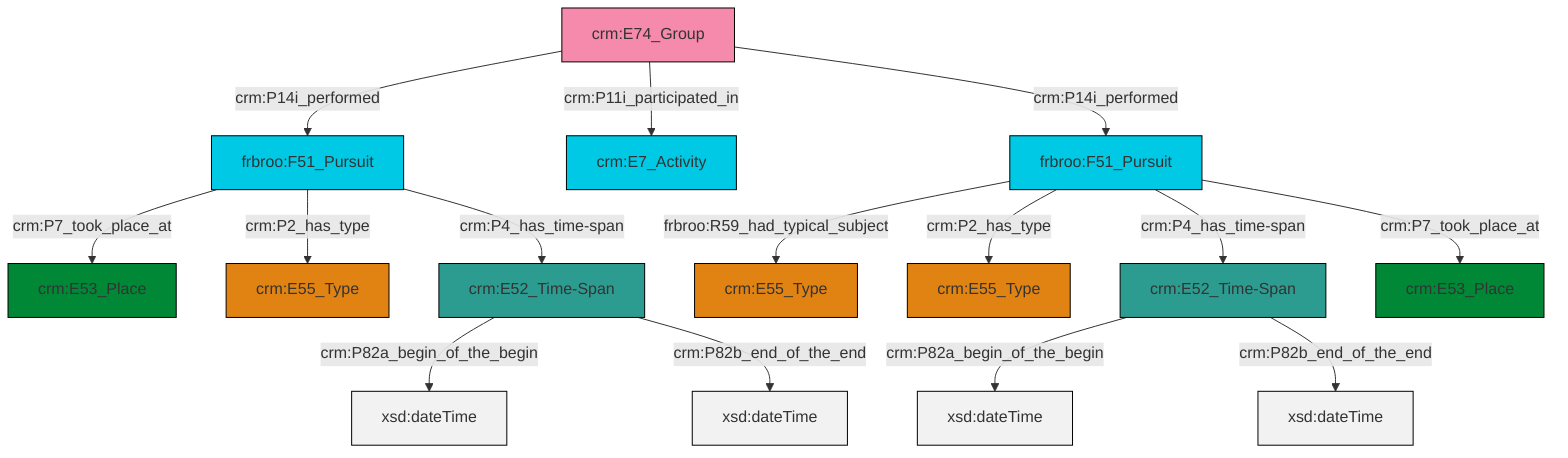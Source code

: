 graph TD
classDef Literal fill:#f2f2f2,stroke:#000000;
classDef CRM_Entity fill:#FFFFFF,stroke:#000000;
classDef Temporal_Entity fill:#00C9E6, stroke:#000000;
classDef Type fill:#E18312, stroke:#000000;
classDef Time-Span fill:#2C9C91, stroke:#000000;
classDef Appellation fill:#FFEB7F, stroke:#000000;
classDef Place fill:#008836, stroke:#000000;
classDef Persistent_Item fill:#B266B2, stroke:#000000;
classDef Conceptual_Object fill:#FFD700, stroke:#000000;
classDef Physical_Thing fill:#D2B48C, stroke:#000000;
classDef Actor fill:#f58aad, stroke:#000000;
classDef PC_Classes fill:#4ce600, stroke:#000000;
classDef Multi fill:#cccccc,stroke:#000000;

2["frbroo:F51_Pursuit"]:::Temporal_Entity -->|frbroo:R59_had_typical_subject| 3["crm:E55_Type"]:::Type
2["frbroo:F51_Pursuit"]:::Temporal_Entity -->|crm:P2_has_type| 6["crm:E55_Type"]:::Type
8["crm:E74_Group"]:::Actor -->|crm:P14i_performed| 9["frbroo:F51_Pursuit"]:::Temporal_Entity
8["crm:E74_Group"]:::Actor -->|crm:P11i_participated_in| 4["crm:E7_Activity"]:::Temporal_Entity
9["frbroo:F51_Pursuit"]:::Temporal_Entity -->|crm:P7_took_place_at| 10["crm:E53_Place"]:::Place
2["frbroo:F51_Pursuit"]:::Temporal_Entity -->|crm:P4_has_time-span| 0["crm:E52_Time-Span"]:::Time-Span
2["frbroo:F51_Pursuit"]:::Temporal_Entity -->|crm:P7_took_place_at| 13["crm:E53_Place"]:::Place
14["crm:E52_Time-Span"]:::Time-Span -->|crm:P82a_begin_of_the_begin| 15[xsd:dateTime]:::Literal
9["frbroo:F51_Pursuit"]:::Temporal_Entity -->|crm:P2_has_type| 11["crm:E55_Type"]:::Type
8["crm:E74_Group"]:::Actor -->|crm:P14i_performed| 2["frbroo:F51_Pursuit"]:::Temporal_Entity
14["crm:E52_Time-Span"]:::Time-Span -->|crm:P82b_end_of_the_end| 21[xsd:dateTime]:::Literal
9["frbroo:F51_Pursuit"]:::Temporal_Entity -->|crm:P4_has_time-span| 14["crm:E52_Time-Span"]:::Time-Span
0["crm:E52_Time-Span"]:::Time-Span -->|crm:P82a_begin_of_the_begin| 22[xsd:dateTime]:::Literal
0["crm:E52_Time-Span"]:::Time-Span -->|crm:P82b_end_of_the_end| 23[xsd:dateTime]:::Literal